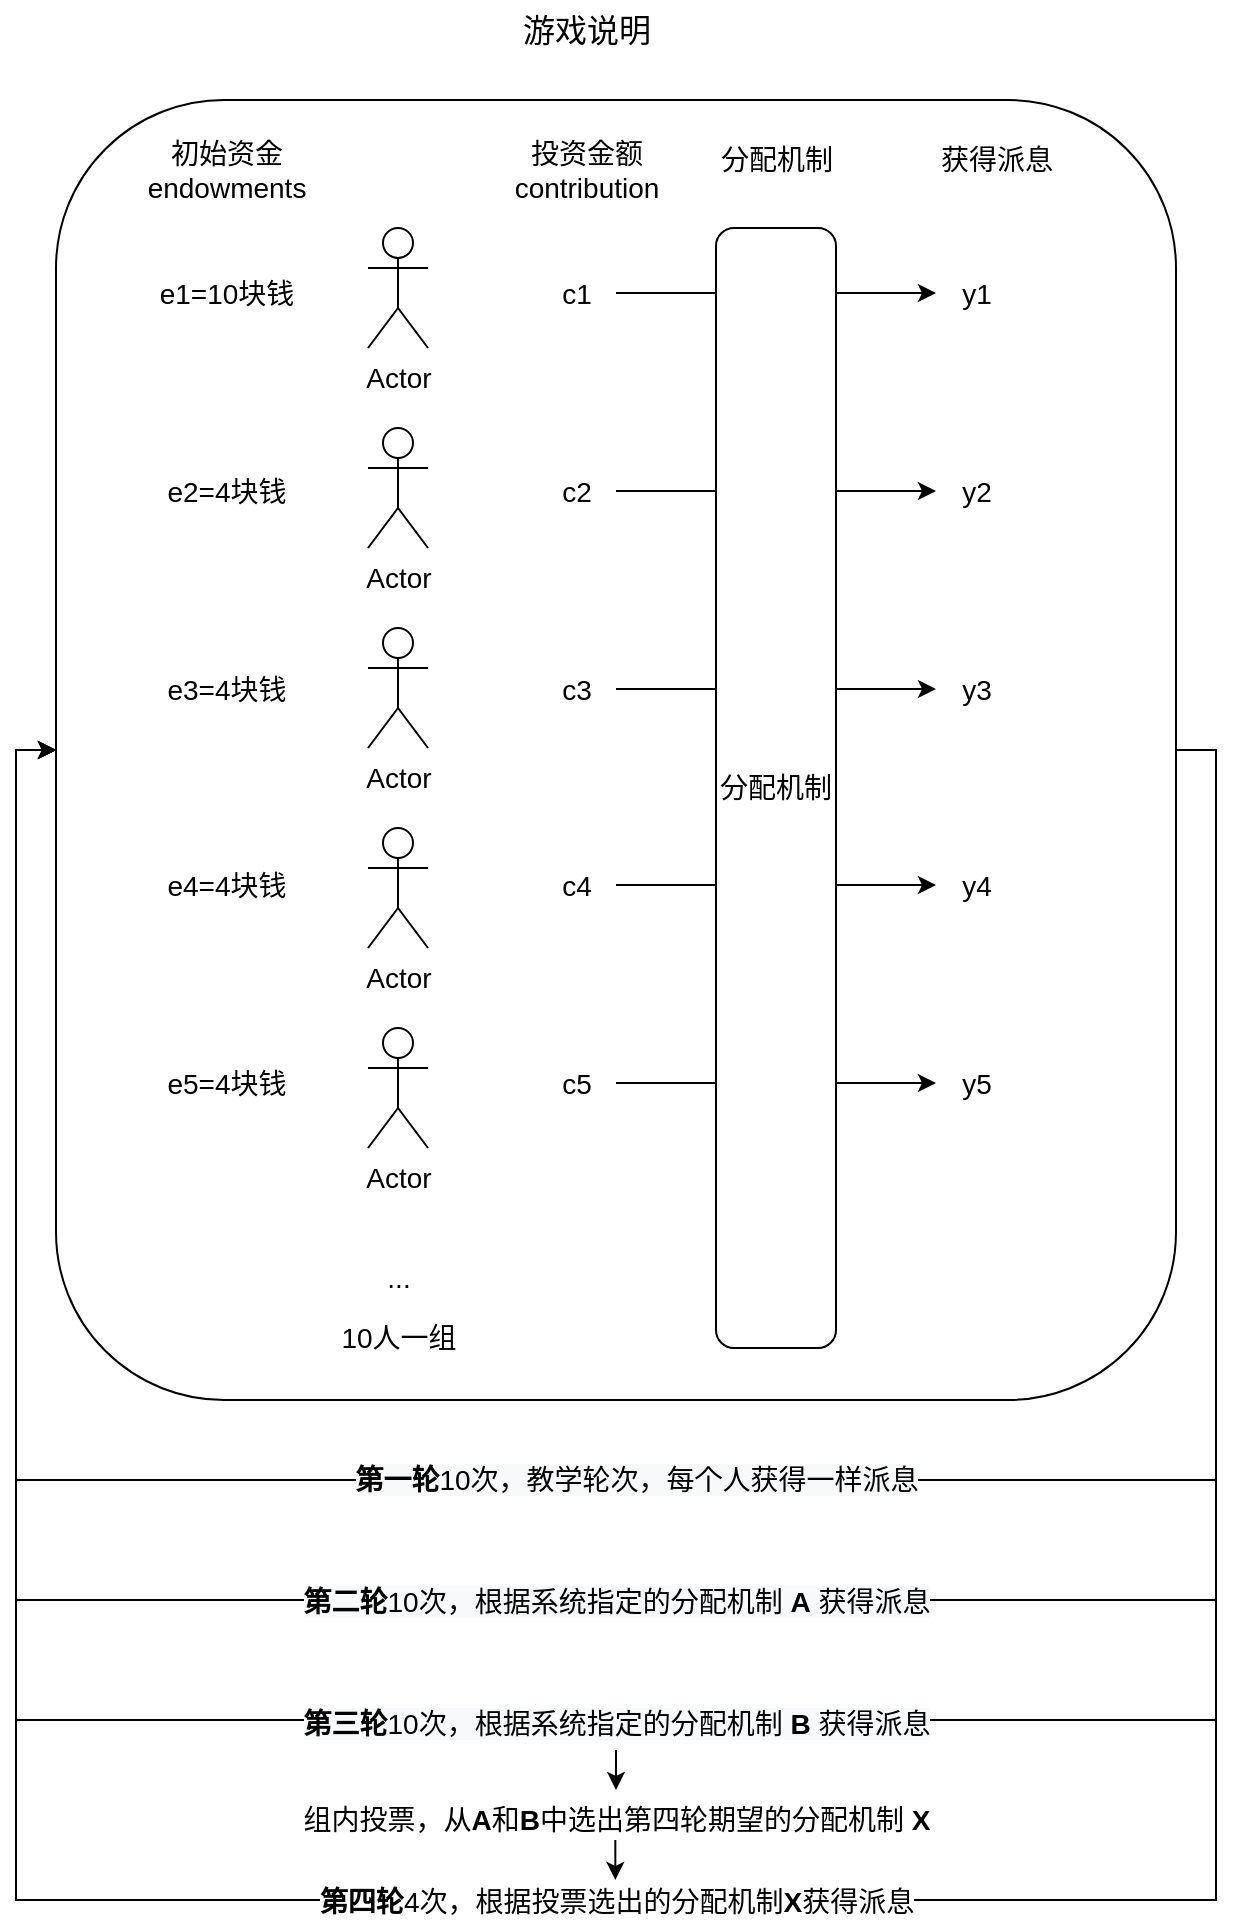 <mxfile version="20.2.3" type="github"><diagram id="3q_z6nhWFM5OtCjeE10L" name="Page-1"><mxGraphModel dx="1550" dy="883" grid="1" gridSize="10" guides="1" tooltips="1" connect="1" arrows="1" fold="1" page="1" pageScale="1" pageWidth="827" pageHeight="1169" math="0" shadow="0"><root><mxCell id="0"/><mxCell id="1" parent="0"/><mxCell id="mYJ6x9phzUtBDE-763eW-20" style="edgeStyle=orthogonalEdgeStyle;rounded=0;orthogonalLoop=1;jettySize=auto;html=1;entryX=0;entryY=0.5;entryDx=0;entryDy=0;exitX=1;exitY=0.5;exitDx=0;exitDy=0;fontSize=14;" parent="1" source="mYJ6x9phzUtBDE-763eW-18" target="mYJ6x9phzUtBDE-763eW-18" edge="1"><mxGeometry relative="1" as="geometry"><mxPoint x="740" y="10" as="targetPoint"/><Array as="points"><mxPoint x="650" y="435"/><mxPoint x="650" y="800"/><mxPoint x="50" y="800"/><mxPoint x="50" y="435"/></Array></mxGeometry></mxCell><mxCell id="mYJ6x9phzUtBDE-763eW-24" value="&lt;span style=&quot;font-size: 14px; background-color: rgb(248, 249, 250);&quot;&gt;&lt;b style=&quot;font-size: 14px;&quot;&gt;第一轮&lt;/b&gt;10次，教学轮次，每个人获得一样派息&lt;/span&gt;" style="edgeLabel;html=1;align=center;verticalAlign=middle;resizable=0;points=[];fontSize=14;" parent="mYJ6x9phzUtBDE-763eW-20" vertex="1" connectable="0"><mxGeometry x="-0.21" y="-3" relative="1" as="geometry"><mxPoint x="-134" y="3" as="offset"/></mxGeometry></mxCell><mxCell id="mYJ6x9phzUtBDE-763eW-18" value="" style="rounded=1;whiteSpace=wrap;html=1;fillColor=none;fontSize=14;" parent="1" vertex="1"><mxGeometry x="70" y="110" width="560" height="650" as="geometry"/></mxCell><mxCell id="pjMvCCM51EM49Auciiuh-1" value="Actor" style="shape=umlActor;verticalLabelPosition=bottom;verticalAlign=top;html=1;outlineConnect=0;fontSize=14;" parent="1" vertex="1"><mxGeometry x="226" y="174" width="30" height="60" as="geometry"/></mxCell><mxCell id="pjMvCCM51EM49Auciiuh-2" value="Actor" style="shape=umlActor;verticalLabelPosition=bottom;verticalAlign=top;html=1;outlineConnect=0;fontSize=14;" parent="1" vertex="1"><mxGeometry x="226" y="274" width="30" height="60" as="geometry"/></mxCell><mxCell id="pjMvCCM51EM49Auciiuh-3" value="Actor" style="shape=umlActor;verticalLabelPosition=bottom;verticalAlign=top;html=1;outlineConnect=0;fontSize=14;" parent="1" vertex="1"><mxGeometry x="226" y="374" width="30" height="60" as="geometry"/></mxCell><mxCell id="pjMvCCM51EM49Auciiuh-4" value="Actor" style="shape=umlActor;verticalLabelPosition=bottom;verticalAlign=top;html=1;outlineConnect=0;fontSize=14;" parent="1" vertex="1"><mxGeometry x="226" y="474" width="30" height="60" as="geometry"/></mxCell><mxCell id="pjMvCCM51EM49Auciiuh-5" value="Actor" style="shape=umlActor;verticalLabelPosition=bottom;verticalAlign=top;html=1;outlineConnect=0;fontSize=14;" parent="1" vertex="1"><mxGeometry x="226" y="574" width="30" height="60" as="geometry"/></mxCell><mxCell id="pjMvCCM51EM49Auciiuh-7" value="初始资金&lt;br style=&quot;font-size: 14px;&quot;&gt;endowments" style="text;html=1;align=center;verticalAlign=middle;resizable=0;points=[];autosize=1;strokeColor=none;fillColor=none;fontSize=14;" parent="1" vertex="1"><mxGeometry x="105" y="120" width="100" height="50" as="geometry"/></mxCell><mxCell id="pjMvCCM51EM49Auciiuh-8" value="投资金额&lt;br style=&quot;font-size: 14px;&quot;&gt;contribution" style="text;html=1;align=center;verticalAlign=middle;resizable=0;points=[];autosize=1;strokeColor=none;fillColor=none;fontSize=14;" parent="1" vertex="1"><mxGeometry x="285" y="120" width="100" height="50" as="geometry"/></mxCell><mxCell id="pjMvCCM51EM49Auciiuh-9" value="&lt;font style=&quot;font-size: 16px;&quot;&gt;游戏说明&lt;/font&gt;" style="text;html=1;align=center;verticalAlign=middle;resizable=0;points=[];autosize=1;strokeColor=none;fillColor=none;fontSize=14;" parent="1" vertex="1"><mxGeometry x="290" y="60" width="90" height="30" as="geometry"/></mxCell><mxCell id="pjMvCCM51EM49Auciiuh-10" value="..." style="text;html=1;align=center;verticalAlign=middle;resizable=0;points=[];autosize=1;strokeColor=none;fillColor=none;fontSize=14;" parent="1" vertex="1"><mxGeometry x="221" y="684" width="40" height="30" as="geometry"/></mxCell><mxCell id="pjMvCCM51EM49Auciiuh-11" value="10人一组" style="text;html=1;align=center;verticalAlign=middle;resizable=0;points=[];autosize=1;strokeColor=none;fillColor=none;fontSize=14;" parent="1" vertex="1"><mxGeometry x="201" y="714" width="80" height="30" as="geometry"/></mxCell><mxCell id="pjMvCCM51EM49Auciiuh-12" value="e1=10块钱" style="text;html=1;align=center;verticalAlign=middle;resizable=0;points=[];autosize=1;strokeColor=none;fillColor=none;fontSize=14;" parent="1" vertex="1"><mxGeometry x="110" y="191.5" width="90" height="30" as="geometry"/></mxCell><mxCell id="mYJ6x9phzUtBDE-763eW-1" value="e2=4块钱" style="text;html=1;align=center;verticalAlign=middle;resizable=0;points=[];autosize=1;strokeColor=none;fillColor=none;fontSize=14;" parent="1" vertex="1"><mxGeometry x="115" y="290.5" width="80" height="30" as="geometry"/></mxCell><mxCell id="mYJ6x9phzUtBDE-763eW-2" value="e3=4块钱" style="text;html=1;align=center;verticalAlign=middle;resizable=0;points=[];autosize=1;strokeColor=none;fillColor=none;fontSize=14;" parent="1" vertex="1"><mxGeometry x="115" y="389.5" width="80" height="30" as="geometry"/></mxCell><mxCell id="mYJ6x9phzUtBDE-763eW-3" value="e4=4块钱" style="text;html=1;align=center;verticalAlign=middle;resizable=0;points=[];autosize=1;strokeColor=none;fillColor=none;fontSize=14;" parent="1" vertex="1"><mxGeometry x="115" y="487.5" width="80" height="30" as="geometry"/></mxCell><mxCell id="mYJ6x9phzUtBDE-763eW-4" value="e5=4块钱" style="text;html=1;align=center;verticalAlign=middle;resizable=0;points=[];autosize=1;strokeColor=none;fillColor=none;fontSize=14;" parent="1" vertex="1"><mxGeometry x="115" y="586.5" width="80" height="30" as="geometry"/></mxCell><mxCell id="mYJ6x9phzUtBDE-763eW-36" style="edgeStyle=orthogonalEdgeStyle;rounded=0;orthogonalLoop=1;jettySize=auto;html=1;fontSize=14;" parent="1" source="mYJ6x9phzUtBDE-763eW-5" target="mYJ6x9phzUtBDE-763eW-13" edge="1"><mxGeometry relative="1" as="geometry"/></mxCell><mxCell id="mYJ6x9phzUtBDE-763eW-5" value="c1" style="text;html=1;align=center;verticalAlign=middle;resizable=0;points=[];autosize=1;strokeColor=none;fillColor=none;fontSize=14;" parent="1" vertex="1"><mxGeometry x="310" y="191.5" width="40" height="30" as="geometry"/></mxCell><mxCell id="mYJ6x9phzUtBDE-763eW-37" style="edgeStyle=orthogonalEdgeStyle;rounded=0;orthogonalLoop=1;jettySize=auto;html=1;fontSize=14;" parent="1" source="mYJ6x9phzUtBDE-763eW-6" target="mYJ6x9phzUtBDE-763eW-14" edge="1"><mxGeometry relative="1" as="geometry"/></mxCell><mxCell id="mYJ6x9phzUtBDE-763eW-6" value="c2" style="text;html=1;align=center;verticalAlign=middle;resizable=0;points=[];autosize=1;strokeColor=none;fillColor=none;fontSize=14;" parent="1" vertex="1"><mxGeometry x="310" y="290.5" width="40" height="30" as="geometry"/></mxCell><mxCell id="mYJ6x9phzUtBDE-763eW-38" style="edgeStyle=orthogonalEdgeStyle;rounded=0;orthogonalLoop=1;jettySize=auto;html=1;fontSize=14;" parent="1" source="mYJ6x9phzUtBDE-763eW-7" target="mYJ6x9phzUtBDE-763eW-15" edge="1"><mxGeometry relative="1" as="geometry"/></mxCell><mxCell id="mYJ6x9phzUtBDE-763eW-7" value="c3" style="text;html=1;align=center;verticalAlign=middle;resizable=0;points=[];autosize=1;strokeColor=none;fillColor=none;fontSize=14;" parent="1" vertex="1"><mxGeometry x="310" y="389.5" width="40" height="30" as="geometry"/></mxCell><mxCell id="mYJ6x9phzUtBDE-763eW-39" style="edgeStyle=orthogonalEdgeStyle;rounded=0;orthogonalLoop=1;jettySize=auto;html=1;fontSize=14;" parent="1" source="mYJ6x9phzUtBDE-763eW-8" target="mYJ6x9phzUtBDE-763eW-16" edge="1"><mxGeometry relative="1" as="geometry"/></mxCell><mxCell id="mYJ6x9phzUtBDE-763eW-8" value="c4" style="text;html=1;align=center;verticalAlign=middle;resizable=0;points=[];autosize=1;strokeColor=none;fillColor=none;fontSize=14;" parent="1" vertex="1"><mxGeometry x="310" y="487.5" width="40" height="30" as="geometry"/></mxCell><mxCell id="mYJ6x9phzUtBDE-763eW-40" style="edgeStyle=orthogonalEdgeStyle;rounded=0;orthogonalLoop=1;jettySize=auto;html=1;fontSize=14;" parent="1" source="mYJ6x9phzUtBDE-763eW-9" target="mYJ6x9phzUtBDE-763eW-17" edge="1"><mxGeometry relative="1" as="geometry"/></mxCell><mxCell id="mYJ6x9phzUtBDE-763eW-9" value="c5" style="text;html=1;align=center;verticalAlign=middle;resizable=0;points=[];autosize=1;strokeColor=none;fillColor=none;fontSize=14;" parent="1" vertex="1"><mxGeometry x="310" y="586.5" width="40" height="30" as="geometry"/></mxCell><mxCell id="mYJ6x9phzUtBDE-763eW-10" value="分配机制" style="rounded=1;whiteSpace=wrap;html=1;fontSize=14;" parent="1" vertex="1"><mxGeometry x="400" y="174" width="60" height="560" as="geometry"/></mxCell><mxCell id="mYJ6x9phzUtBDE-763eW-11" value="&lt;span style=&quot;font-size: 14px;&quot;&gt;分配机制&lt;/span&gt;" style="text;html=1;align=center;verticalAlign=middle;resizable=0;points=[];autosize=1;strokeColor=none;fillColor=none;fontSize=14;" parent="1" vertex="1"><mxGeometry x="390" y="125" width="80" height="30" as="geometry"/></mxCell><mxCell id="mYJ6x9phzUtBDE-763eW-12" value="获得派息" style="text;html=1;align=center;verticalAlign=middle;resizable=0;points=[];autosize=1;strokeColor=none;fillColor=none;fontSize=14;" parent="1" vertex="1"><mxGeometry x="500" y="125" width="80" height="30" as="geometry"/></mxCell><mxCell id="mYJ6x9phzUtBDE-763eW-13" value="y1" style="text;html=1;align=center;verticalAlign=middle;resizable=0;points=[];autosize=1;strokeColor=none;fillColor=none;fontSize=14;" parent="1" vertex="1"><mxGeometry x="510" y="191.5" width="40" height="30" as="geometry"/></mxCell><mxCell id="mYJ6x9phzUtBDE-763eW-14" value="y2" style="text;html=1;align=center;verticalAlign=middle;resizable=0;points=[];autosize=1;strokeColor=none;fillColor=none;fontSize=14;" parent="1" vertex="1"><mxGeometry x="510" y="290.5" width="40" height="30" as="geometry"/></mxCell><mxCell id="mYJ6x9phzUtBDE-763eW-15" value="y3" style="text;html=1;align=center;verticalAlign=middle;resizable=0;points=[];autosize=1;strokeColor=none;fillColor=none;fontSize=14;" parent="1" vertex="1"><mxGeometry x="510" y="389.5" width="40" height="30" as="geometry"/></mxCell><mxCell id="mYJ6x9phzUtBDE-763eW-16" value="y4" style="text;html=1;align=center;verticalAlign=middle;resizable=0;points=[];autosize=1;strokeColor=none;fillColor=none;fontSize=14;" parent="1" vertex="1"><mxGeometry x="510" y="487.5" width="40" height="30" as="geometry"/></mxCell><mxCell id="mYJ6x9phzUtBDE-763eW-17" value="y5" style="text;html=1;align=center;verticalAlign=middle;resizable=0;points=[];autosize=1;strokeColor=none;fillColor=none;fontSize=14;" parent="1" vertex="1"><mxGeometry x="510" y="586.5" width="40" height="30" as="geometry"/></mxCell><mxCell id="mYJ6x9phzUtBDE-763eW-22" style="edgeStyle=orthogonalEdgeStyle;rounded=0;orthogonalLoop=1;jettySize=auto;html=1;exitX=1;exitY=0.5;exitDx=0;exitDy=0;entryX=0;entryY=0.5;entryDx=0;entryDy=0;fontSize=14;" parent="1" source="mYJ6x9phzUtBDE-763eW-18" target="mYJ6x9phzUtBDE-763eW-18" edge="1"><mxGeometry relative="1" as="geometry"><Array as="points"><mxPoint x="650" y="435"/><mxPoint x="650" y="860"/><mxPoint x="50" y="860"/><mxPoint x="50" y="435"/></Array></mxGeometry></mxCell><mxCell id="mYJ6x9phzUtBDE-763eW-23" value="&lt;span style=&quot;font-size: 14px; background-color: rgb(248, 249, 250);&quot;&gt;&lt;b style=&quot;font-size: 14px;&quot;&gt;第二轮&lt;/b&gt;10次，根据系统指定的分配机制 &lt;b style=&quot;font-size: 14px;&quot;&gt;A&lt;/b&gt; 获得派息&lt;/span&gt;" style="edgeLabel;html=1;align=center;verticalAlign=middle;resizable=0;points=[];fontSize=14;" parent="mYJ6x9phzUtBDE-763eW-22" vertex="1" connectable="0"><mxGeometry x="0.064" y="1" relative="1" as="geometry"><mxPoint x="47" as="offset"/></mxGeometry></mxCell><mxCell id="mYJ6x9phzUtBDE-763eW-27" style="edgeStyle=orthogonalEdgeStyle;rounded=0;orthogonalLoop=1;jettySize=auto;html=1;exitX=1;exitY=0.5;exitDx=0;exitDy=0;entryX=0;entryY=0.5;entryDx=0;entryDy=0;fontSize=14;" parent="1" source="mYJ6x9phzUtBDE-763eW-18" target="mYJ6x9phzUtBDE-763eW-18" edge="1"><mxGeometry relative="1" as="geometry"><Array as="points"><mxPoint x="650" y="435"/><mxPoint x="650" y="920"/><mxPoint x="50" y="920"/><mxPoint x="50" y="435"/></Array></mxGeometry></mxCell><mxCell id="mYJ6x9phzUtBDE-763eW-28" value="&lt;span style=&quot;font-size: 14px; background-color: rgb(248, 249, 250);&quot;&gt;&lt;b style=&quot;font-size: 14px;&quot;&gt;第三轮&lt;/b&gt;10次，根据系统指定的分配机制 &lt;b style=&quot;font-size: 14px;&quot;&gt;B&lt;/b&gt; 获得派息&lt;/span&gt;" style="edgeLabel;html=1;align=center;verticalAlign=middle;resizable=0;points=[];fontSize=14;" parent="mYJ6x9phzUtBDE-763eW-27" vertex="1" connectable="0"><mxGeometry x="0.015" y="2" relative="1" as="geometry"><mxPoint x="12" as="offset"/></mxGeometry></mxCell><mxCell id="mYJ6x9phzUtBDE-763eW-31" value="" style="endArrow=classic;html=1;rounded=0;fontSize=14;" parent="1" edge="1"><mxGeometry width="50" height="50" relative="1" as="geometry"><mxPoint x="350" y="935" as="sourcePoint"/><mxPoint x="350" y="955" as="targetPoint"/></mxGeometry></mxCell><mxCell id="mYJ6x9phzUtBDE-763eW-32" style="edgeStyle=orthogonalEdgeStyle;rounded=0;orthogonalLoop=1;jettySize=auto;html=1;exitX=1;exitY=0.5;exitDx=0;exitDy=0;entryX=0;entryY=0.5;entryDx=0;entryDy=0;fontSize=14;" parent="1" source="mYJ6x9phzUtBDE-763eW-18" target="mYJ6x9phzUtBDE-763eW-18" edge="1"><mxGeometry relative="1" as="geometry"><Array as="points"><mxPoint x="650" y="435"/><mxPoint x="650" y="1010"/><mxPoint x="50" y="1010"/><mxPoint x="50" y="435"/></Array></mxGeometry></mxCell><mxCell id="mYJ6x9phzUtBDE-763eW-34" value="&lt;b style=&quot;font-size: 14px;&quot;&gt;第四轮&lt;/b&gt;4次，根据投票选出的分配机制&lt;b style=&quot;font-size: 14px;&quot;&gt;X&lt;/b&gt;获得派息" style="edgeLabel;html=1;align=center;verticalAlign=middle;resizable=0;points=[];fontSize=14;" parent="mYJ6x9phzUtBDE-763eW-32" vertex="1" connectable="0"><mxGeometry x="0.012" y="1" relative="1" as="geometry"><mxPoint x="10" as="offset"/></mxGeometry></mxCell><mxCell id="mYJ6x9phzUtBDE-763eW-33" value="组内投票，从&lt;b style=&quot;font-size: 14px;&quot;&gt;A&lt;/b&gt;和&lt;b style=&quot;font-size: 14px;&quot;&gt;B&lt;/b&gt;中选出第四轮期望的分配机制 &lt;b style=&quot;font-size: 14px;&quot;&gt;X&lt;/b&gt;" style="text;html=1;align=center;verticalAlign=middle;resizable=0;points=[];autosize=1;strokeColor=none;fillColor=none;fontSize=14;" parent="1" vertex="1"><mxGeometry x="180" y="955" width="340" height="30" as="geometry"/></mxCell><mxCell id="mYJ6x9phzUtBDE-763eW-35" value="" style="endArrow=classic;html=1;rounded=0;fontSize=14;" parent="1" edge="1"><mxGeometry width="50" height="50" relative="1" as="geometry"><mxPoint x="349.67" y="980" as="sourcePoint"/><mxPoint x="349.67" y="1000" as="targetPoint"/></mxGeometry></mxCell></root></mxGraphModel></diagram></mxfile>